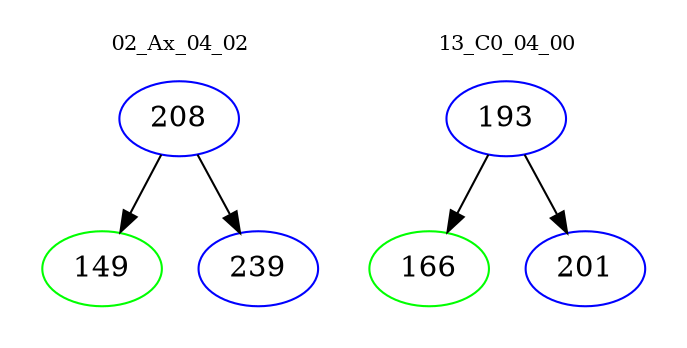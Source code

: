 digraph{
subgraph cluster_0 {
color = white
label = "02_Ax_04_02";
fontsize=10;
T0_208 [label="208", color="blue"]
T0_208 -> T0_149 [color="black"]
T0_149 [label="149", color="green"]
T0_208 -> T0_239 [color="black"]
T0_239 [label="239", color="blue"]
}
subgraph cluster_1 {
color = white
label = "13_C0_04_00";
fontsize=10;
T1_193 [label="193", color="blue"]
T1_193 -> T1_166 [color="black"]
T1_166 [label="166", color="green"]
T1_193 -> T1_201 [color="black"]
T1_201 [label="201", color="blue"]
}
}
